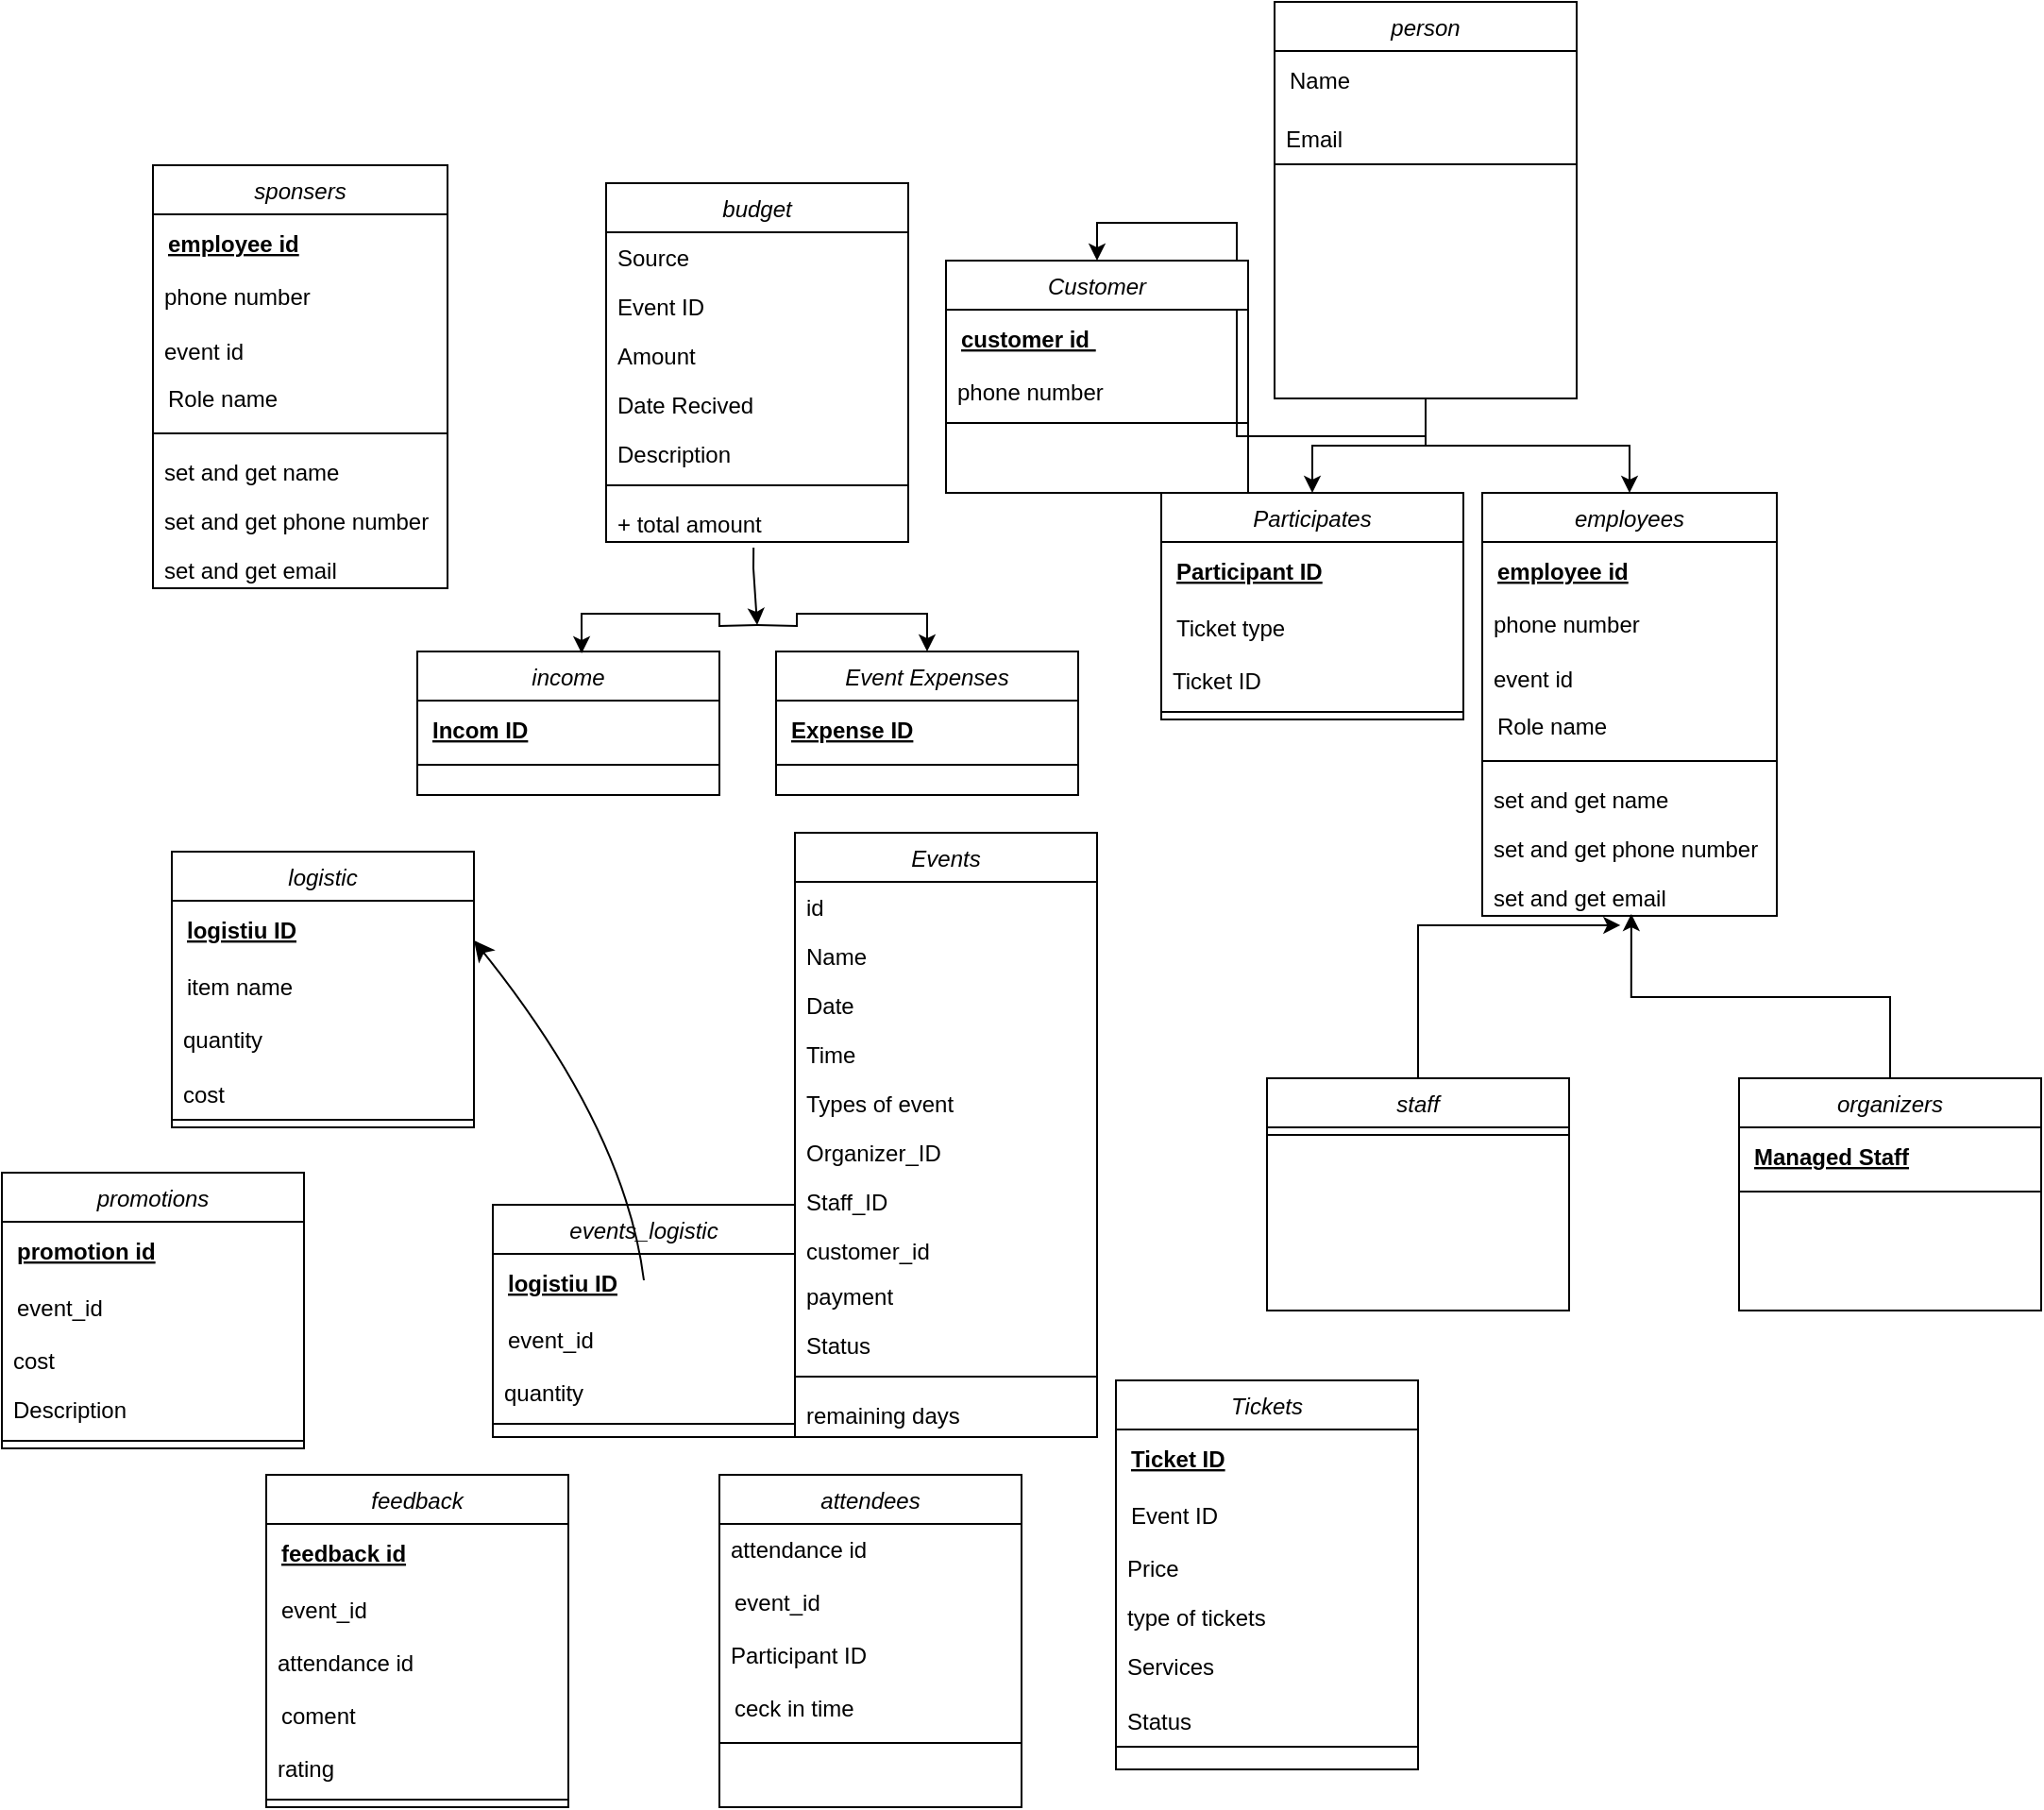 <mxfile version="26.0.1">
  <diagram id="C5RBs43oDa-KdzZeNtuy" name="Page-1">
    <mxGraphModel dx="1862" dy="1724" grid="1" gridSize="10" guides="1" tooltips="1" connect="1" arrows="1" fold="1" page="1" pageScale="1" pageWidth="827" pageHeight="1169" math="0" shadow="0">
      <root>
        <mxCell id="WIyWlLk6GJQsqaUBKTNV-0" />
        <mxCell id="WIyWlLk6GJQsqaUBKTNV-1" parent="WIyWlLk6GJQsqaUBKTNV-0" />
        <mxCell id="zkfFHV4jXpPFQw0GAbJ--0" value="Events" style="swimlane;fontStyle=2;align=center;verticalAlign=top;childLayout=stackLayout;horizontal=1;startSize=26;horizontalStack=0;resizeParent=1;resizeLast=0;collapsible=1;marginBottom=0;rounded=0;shadow=0;strokeWidth=1;" parent="WIyWlLk6GJQsqaUBKTNV-1" vertex="1">
          <mxGeometry x="-100" y="420" width="160" height="320" as="geometry">
            <mxRectangle x="230" y="140" width="160" height="26" as="alternateBounds" />
          </mxGeometry>
        </mxCell>
        <mxCell id="x3Soobc8oX7qt1gC8QUW-3" value="id" style="text;align=left;verticalAlign=top;spacingLeft=4;spacingRight=4;overflow=hidden;rotatable=0;points=[[0,0.5],[1,0.5]];portConstraint=eastwest;rounded=0;shadow=0;html=0;" parent="zkfFHV4jXpPFQw0GAbJ--0" vertex="1">
          <mxGeometry y="26" width="160" height="26" as="geometry" />
        </mxCell>
        <mxCell id="zkfFHV4jXpPFQw0GAbJ--1" value="Name" style="text;align=left;verticalAlign=top;spacingLeft=4;spacingRight=4;overflow=hidden;rotatable=0;points=[[0,0.5],[1,0.5]];portConstraint=eastwest;" parent="zkfFHV4jXpPFQw0GAbJ--0" vertex="1">
          <mxGeometry y="52" width="160" height="26" as="geometry" />
        </mxCell>
        <mxCell id="zkfFHV4jXpPFQw0GAbJ--2" value="Date" style="text;align=left;verticalAlign=top;spacingLeft=4;spacingRight=4;overflow=hidden;rotatable=0;points=[[0,0.5],[1,0.5]];portConstraint=eastwest;rounded=0;shadow=0;html=0;" parent="zkfFHV4jXpPFQw0GAbJ--0" vertex="1">
          <mxGeometry y="78" width="160" height="26" as="geometry" />
        </mxCell>
        <mxCell id="hDVob8fFYRxC757Q14Iw-35" value="Time" style="text;align=left;verticalAlign=top;spacingLeft=4;spacingRight=4;overflow=hidden;rotatable=0;points=[[0,0.5],[1,0.5]];portConstraint=eastwest;rounded=0;shadow=0;html=0;" parent="zkfFHV4jXpPFQw0GAbJ--0" vertex="1">
          <mxGeometry y="104" width="160" height="26" as="geometry" />
        </mxCell>
        <mxCell id="zkfFHV4jXpPFQw0GAbJ--3" value="Types of event" style="text;align=left;verticalAlign=top;spacingLeft=4;spacingRight=4;overflow=hidden;rotatable=0;points=[[0,0.5],[1,0.5]];portConstraint=eastwest;rounded=0;shadow=0;html=0;" parent="zkfFHV4jXpPFQw0GAbJ--0" vertex="1">
          <mxGeometry y="130" width="160" height="26" as="geometry" />
        </mxCell>
        <mxCell id="hDVob8fFYRxC757Q14Iw-36" value="Organizer_ID" style="text;align=left;verticalAlign=top;spacingLeft=4;spacingRight=4;overflow=hidden;rotatable=0;points=[[0,0.5],[1,0.5]];portConstraint=eastwest;rounded=0;shadow=0;html=0;" parent="zkfFHV4jXpPFQw0GAbJ--0" vertex="1">
          <mxGeometry y="156" width="160" height="26" as="geometry" />
        </mxCell>
        <mxCell id="hDVob8fFYRxC757Q14Iw-55" value="Staff_ID" style="text;align=left;verticalAlign=top;spacingLeft=4;spacingRight=4;overflow=hidden;rotatable=0;points=[[0,0.5],[1,0.5]];portConstraint=eastwest;rounded=0;shadow=0;html=0;" parent="zkfFHV4jXpPFQw0GAbJ--0" vertex="1">
          <mxGeometry y="182" width="160" height="26" as="geometry" />
        </mxCell>
        <mxCell id="hDVob8fFYRxC757Q14Iw-37" value="customer_id" style="text;align=left;verticalAlign=top;spacingLeft=4;spacingRight=4;overflow=hidden;rotatable=0;points=[[0,0.5],[1,0.5]];portConstraint=eastwest;rounded=0;shadow=0;html=0;" parent="zkfFHV4jXpPFQw0GAbJ--0" vertex="1">
          <mxGeometry y="208" width="160" height="24" as="geometry" />
        </mxCell>
        <mxCell id="hDVob8fFYRxC757Q14Iw-56" value="payment" style="text;align=left;verticalAlign=top;spacingLeft=4;spacingRight=4;overflow=hidden;rotatable=0;points=[[0,0.5],[1,0.5]];portConstraint=eastwest;rounded=0;shadow=0;html=0;" parent="zkfFHV4jXpPFQw0GAbJ--0" vertex="1">
          <mxGeometry y="232" width="160" height="26" as="geometry" />
        </mxCell>
        <mxCell id="beit_LZ9Ns44dE2M3zkz-5" value="Status" style="text;align=left;verticalAlign=top;spacingLeft=4;spacingRight=4;overflow=hidden;rotatable=0;points=[[0,0.5],[1,0.5]];portConstraint=eastwest;rounded=0;shadow=0;html=0;" parent="zkfFHV4jXpPFQw0GAbJ--0" vertex="1">
          <mxGeometry y="258" width="160" height="26" as="geometry" />
        </mxCell>
        <mxCell id="zkfFHV4jXpPFQw0GAbJ--4" value="" style="line;html=1;strokeWidth=1;align=left;verticalAlign=middle;spacingTop=-1;spacingLeft=3;spacingRight=3;rotatable=0;labelPosition=right;points=[];portConstraint=eastwest;" parent="zkfFHV4jXpPFQw0GAbJ--0" vertex="1">
          <mxGeometry y="284" width="160" height="8" as="geometry" />
        </mxCell>
        <mxCell id="x3Soobc8oX7qt1gC8QUW-2" value="remaining days" style="text;align=left;verticalAlign=bottom;spacingLeft=4;spacingRight=4;overflow=hidden;rotatable=0;points=[[0,0.5],[1,0.5]];portConstraint=eastwest;rounded=0;shadow=0;html=0;" parent="zkfFHV4jXpPFQw0GAbJ--0" vertex="1">
          <mxGeometry y="292" width="160" height="26" as="geometry" />
        </mxCell>
        <mxCell id="6VKCFGAEVEMCjAt9gnul-1" value="Participates" style="swimlane;fontStyle=2;align=center;verticalAlign=top;childLayout=stackLayout;horizontal=1;startSize=26;horizontalStack=0;resizeParent=1;resizeLast=0;collapsible=1;marginBottom=0;rounded=0;shadow=0;strokeWidth=1;" parent="WIyWlLk6GJQsqaUBKTNV-1" vertex="1">
          <mxGeometry x="94" y="240" width="160" height="120" as="geometry">
            <mxRectangle x="230" y="140" width="160" height="26" as="alternateBounds" />
          </mxGeometry>
        </mxCell>
        <mxCell id="6VKCFGAEVEMCjAt9gnul-10" value="Participant ID" style="shape=partialRectangle;overflow=hidden;connectable=0;fillColor=none;top=0;left=0;bottom=0;right=0;align=left;spacingLeft=6;fontStyle=5;" parent="6VKCFGAEVEMCjAt9gnul-1" vertex="1">
          <mxGeometry y="26" width="160" height="30" as="geometry">
            <mxRectangle width="220" height="30" as="alternateBounds" />
          </mxGeometry>
        </mxCell>
        <mxCell id="2l_lZdW9TKuJJ-IaHqk3-21" value="Ticket type" style="shape=partialRectangle;overflow=hidden;connectable=0;fillColor=none;top=0;left=0;bottom=0;right=0;align=left;spacingLeft=6;" vertex="1" parent="6VKCFGAEVEMCjAt9gnul-1">
          <mxGeometry y="56" width="160" height="30" as="geometry">
            <mxRectangle width="220" height="30" as="alternateBounds" />
          </mxGeometry>
        </mxCell>
        <mxCell id="6VKCFGAEVEMCjAt9gnul-4" value="Ticket ID" style="text;align=left;verticalAlign=top;spacingLeft=4;spacingRight=4;overflow=hidden;rotatable=0;points=[[0,0.5],[1,0.5]];portConstraint=eastwest;rounded=0;shadow=0;html=0;" parent="6VKCFGAEVEMCjAt9gnul-1" vertex="1">
          <mxGeometry y="86" width="160" height="26" as="geometry" />
        </mxCell>
        <mxCell id="6VKCFGAEVEMCjAt9gnul-8" value="" style="line;html=1;strokeWidth=1;align=left;verticalAlign=middle;spacingTop=-1;spacingLeft=3;spacingRight=3;rotatable=0;labelPosition=right;points=[];portConstraint=eastwest;" parent="6VKCFGAEVEMCjAt9gnul-1" vertex="1">
          <mxGeometry y="112" width="160" height="8" as="geometry" />
        </mxCell>
        <mxCell id="6VKCFGAEVEMCjAt9gnul-12" value="employees" style="swimlane;fontStyle=2;align=center;verticalAlign=top;childLayout=stackLayout;horizontal=1;startSize=26;horizontalStack=0;resizeParent=1;resizeLast=0;collapsible=1;marginBottom=0;rounded=0;shadow=0;strokeWidth=1;" parent="WIyWlLk6GJQsqaUBKTNV-1" vertex="1">
          <mxGeometry x="264" y="240" width="156" height="224" as="geometry">
            <mxRectangle x="230" y="140" width="160" height="26" as="alternateBounds" />
          </mxGeometry>
        </mxCell>
        <mxCell id="6VKCFGAEVEMCjAt9gnul-13" value="employee id" style="shape=partialRectangle;overflow=hidden;connectable=0;fillColor=none;top=0;left=0;bottom=0;right=0;align=left;spacingLeft=6;fontStyle=5;" parent="6VKCFGAEVEMCjAt9gnul-12" vertex="1">
          <mxGeometry y="26" width="156" height="30" as="geometry">
            <mxRectangle width="220" height="30" as="alternateBounds" />
          </mxGeometry>
        </mxCell>
        <mxCell id="6VKCFGAEVEMCjAt9gnul-15" value="phone number" style="text;align=left;verticalAlign=top;spacingLeft=4;spacingRight=4;overflow=hidden;rotatable=0;points=[[0,0.5],[1,0.5]];portConstraint=eastwest;rounded=0;shadow=0;html=0;" parent="6VKCFGAEVEMCjAt9gnul-12" vertex="1">
          <mxGeometry y="56" width="156" height="26" as="geometry" />
        </mxCell>
        <mxCell id="beit_LZ9Ns44dE2M3zkz-0" value="event id" style="text;align=left;verticalAlign=bottom;spacingLeft=4;spacingRight=4;overflow=hidden;rotatable=0;points=[[0,0.5],[1,0.5]];portConstraint=eastwest;rounded=0;shadow=0;html=0;" parent="6VKCFGAEVEMCjAt9gnul-12" vertex="1">
          <mxGeometry y="82" width="156" height="26" as="geometry" />
        </mxCell>
        <mxCell id="2l_lZdW9TKuJJ-IaHqk3-42" value="Role name" style="shape=partialRectangle;overflow=hidden;connectable=0;fillColor=none;top=0;left=0;bottom=0;right=0;align=left;spacingLeft=6;" vertex="1" parent="6VKCFGAEVEMCjAt9gnul-12">
          <mxGeometry y="108" width="156" height="30" as="geometry">
            <mxRectangle width="220" height="30" as="alternateBounds" />
          </mxGeometry>
        </mxCell>
        <mxCell id="6VKCFGAEVEMCjAt9gnul-17" value="" style="line;html=1;strokeWidth=1;align=left;verticalAlign=middle;spacingTop=-1;spacingLeft=3;spacingRight=3;rotatable=0;labelPosition=right;points=[];portConstraint=eastwest;" parent="6VKCFGAEVEMCjAt9gnul-12" vertex="1">
          <mxGeometry y="138" width="156" height="8" as="geometry" />
        </mxCell>
        <mxCell id="6VKCFGAEVEMCjAt9gnul-19" value="set and get name" style="text;align=left;verticalAlign=bottom;spacingLeft=4;spacingRight=4;overflow=hidden;rotatable=0;points=[[0,0.5],[1,0.5]];portConstraint=eastwest;rounded=0;shadow=0;html=0;" parent="6VKCFGAEVEMCjAt9gnul-12" vertex="1">
          <mxGeometry y="146" width="156" height="26" as="geometry" />
        </mxCell>
        <mxCell id="6VKCFGAEVEMCjAt9gnul-20" value="set and get phone number" style="text;align=left;verticalAlign=bottom;spacingLeft=4;spacingRight=4;overflow=hidden;rotatable=0;points=[[0,0.5],[1,0.5]];portConstraint=eastwest;rounded=0;shadow=0;html=0;" parent="6VKCFGAEVEMCjAt9gnul-12" vertex="1">
          <mxGeometry y="172" width="156" height="26" as="geometry" />
        </mxCell>
        <mxCell id="6VKCFGAEVEMCjAt9gnul-21" value="set and get email" style="text;align=left;verticalAlign=bottom;spacingLeft=4;spacingRight=4;overflow=hidden;rotatable=0;points=[[0,0.5],[1,0.5]];portConstraint=eastwest;rounded=0;shadow=0;html=0;" parent="6VKCFGAEVEMCjAt9gnul-12" vertex="1">
          <mxGeometry y="198" width="156" height="26" as="geometry" />
        </mxCell>
        <mxCell id="6VKCFGAEVEMCjAt9gnul-47" value="Tickets" style="swimlane;fontStyle=2;align=center;verticalAlign=top;childLayout=stackLayout;horizontal=1;startSize=26;horizontalStack=0;resizeParent=1;resizeLast=0;collapsible=1;marginBottom=0;rounded=0;shadow=0;strokeWidth=1;" parent="WIyWlLk6GJQsqaUBKTNV-1" vertex="1">
          <mxGeometry x="70" y="710" width="160" height="206" as="geometry">
            <mxRectangle x="230" y="140" width="160" height="26" as="alternateBounds" />
          </mxGeometry>
        </mxCell>
        <mxCell id="6VKCFGAEVEMCjAt9gnul-48" value="Ticket ID" style="shape=partialRectangle;overflow=hidden;connectable=0;fillColor=none;top=0;left=0;bottom=0;right=0;align=left;spacingLeft=6;fontStyle=5;" parent="6VKCFGAEVEMCjAt9gnul-47" vertex="1">
          <mxGeometry y="26" width="160" height="30" as="geometry">
            <mxRectangle width="220" height="30" as="alternateBounds" />
          </mxGeometry>
        </mxCell>
        <mxCell id="6VKCFGAEVEMCjAt9gnul-49" value="Event ID" style="shape=partialRectangle;overflow=hidden;connectable=0;fillColor=none;top=0;left=0;bottom=0;right=0;align=left;spacingLeft=6;" parent="6VKCFGAEVEMCjAt9gnul-47" vertex="1">
          <mxGeometry y="56" width="160" height="30" as="geometry">
            <mxRectangle width="220" height="30" as="alternateBounds" />
          </mxGeometry>
        </mxCell>
        <mxCell id="6VKCFGAEVEMCjAt9gnul-63" value="Price" style="text;align=left;verticalAlign=top;spacingLeft=4;spacingRight=4;overflow=hidden;rotatable=0;points=[[0,0.5],[1,0.5]];portConstraint=eastwest;rounded=0;shadow=0;html=0;" parent="6VKCFGAEVEMCjAt9gnul-47" vertex="1">
          <mxGeometry y="86" width="160" height="26" as="geometry" />
        </mxCell>
        <mxCell id="beit_LZ9Ns44dE2M3zkz-4" value="type of tickets" style="text;align=left;verticalAlign=top;spacingLeft=4;spacingRight=4;overflow=hidden;rotatable=0;points=[[0,0.5],[1,0.5]];portConstraint=eastwest;rounded=0;shadow=0;html=0;" parent="6VKCFGAEVEMCjAt9gnul-47" vertex="1">
          <mxGeometry y="112" width="160" height="26" as="geometry" />
        </mxCell>
        <mxCell id="beit_LZ9Ns44dE2M3zkz-3" value="Services" style="text;align=left;verticalAlign=top;spacingLeft=4;spacingRight=4;overflow=hidden;rotatable=0;points=[[0,0.5],[1,0.5]];portConstraint=eastwest;rounded=0;shadow=0;html=0;" parent="6VKCFGAEVEMCjAt9gnul-47" vertex="1">
          <mxGeometry y="138" width="160" height="26" as="geometry" />
        </mxCell>
        <mxCell id="6VKCFGAEVEMCjAt9gnul-51" value="Status " style="text;align=left;verticalAlign=bottom;spacingLeft=4;spacingRight=4;overflow=hidden;rotatable=0;points=[[0,0.5],[1,0.5]];portConstraint=eastwest;rounded=0;shadow=0;html=0;" parent="6VKCFGAEVEMCjAt9gnul-47" vertex="1">
          <mxGeometry y="164" width="160" height="26" as="geometry" />
        </mxCell>
        <mxCell id="6VKCFGAEVEMCjAt9gnul-52" value="" style="line;html=1;strokeWidth=1;align=left;verticalAlign=middle;spacingTop=-1;spacingLeft=3;spacingRight=3;rotatable=0;labelPosition=right;points=[];portConstraint=eastwest;" parent="6VKCFGAEVEMCjAt9gnul-47" vertex="1">
          <mxGeometry y="190" width="160" height="8" as="geometry" />
        </mxCell>
        <mxCell id="6VKCFGAEVEMCjAt9gnul-110" value="income" style="swimlane;fontStyle=2;align=center;verticalAlign=top;childLayout=stackLayout;horizontal=1;startSize=26;horizontalStack=0;resizeParent=1;resizeLast=0;collapsible=1;marginBottom=0;rounded=0;shadow=0;strokeWidth=1;" parent="WIyWlLk6GJQsqaUBKTNV-1" vertex="1">
          <mxGeometry x="-300" y="324" width="160" height="76" as="geometry">
            <mxRectangle x="230" y="140" width="160" height="26" as="alternateBounds" />
          </mxGeometry>
        </mxCell>
        <mxCell id="6VKCFGAEVEMCjAt9gnul-111" value="Incom ID" style="shape=partialRectangle;overflow=hidden;connectable=0;fillColor=none;top=0;left=0;bottom=0;right=0;align=left;spacingLeft=6;fontStyle=5;" parent="6VKCFGAEVEMCjAt9gnul-110" vertex="1">
          <mxGeometry y="26" width="160" height="30" as="geometry">
            <mxRectangle width="220" height="30" as="alternateBounds" />
          </mxGeometry>
        </mxCell>
        <mxCell id="6VKCFGAEVEMCjAt9gnul-116" value="" style="line;html=1;strokeWidth=1;align=left;verticalAlign=middle;spacingTop=-1;spacingLeft=3;spacingRight=3;rotatable=0;labelPosition=right;points=[];portConstraint=eastwest;" parent="6VKCFGAEVEMCjAt9gnul-110" vertex="1">
          <mxGeometry y="56" width="160" height="8" as="geometry" />
        </mxCell>
        <mxCell id="6VKCFGAEVEMCjAt9gnul-118" value="Event Expenses" style="swimlane;fontStyle=2;align=center;verticalAlign=top;childLayout=stackLayout;horizontal=1;startSize=26;horizontalStack=0;resizeParent=1;resizeLast=0;collapsible=1;marginBottom=0;rounded=0;shadow=0;strokeWidth=1;" parent="WIyWlLk6GJQsqaUBKTNV-1" vertex="1">
          <mxGeometry x="-110" y="324" width="160" height="76" as="geometry">
            <mxRectangle x="230" y="140" width="160" height="26" as="alternateBounds" />
          </mxGeometry>
        </mxCell>
        <mxCell id="6VKCFGAEVEMCjAt9gnul-119" value="Expense ID" style="shape=partialRectangle;overflow=hidden;connectable=0;fillColor=none;top=0;left=0;bottom=0;right=0;align=left;spacingLeft=6;fontStyle=5;" parent="6VKCFGAEVEMCjAt9gnul-118" vertex="1">
          <mxGeometry y="26" width="160" height="30" as="geometry">
            <mxRectangle width="220" height="30" as="alternateBounds" />
          </mxGeometry>
        </mxCell>
        <mxCell id="6VKCFGAEVEMCjAt9gnul-125" value="" style="line;html=1;strokeWidth=1;align=left;verticalAlign=middle;spacingTop=-1;spacingLeft=3;spacingRight=3;rotatable=0;labelPosition=right;points=[];portConstraint=eastwest;" parent="6VKCFGAEVEMCjAt9gnul-118" vertex="1">
          <mxGeometry y="56" width="160" height="8" as="geometry" />
        </mxCell>
        <mxCell id="hDVob8fFYRxC757Q14Iw-1" value="logistic" style="swimlane;fontStyle=2;align=center;verticalAlign=top;childLayout=stackLayout;horizontal=1;startSize=26;horizontalStack=0;resizeParent=1;resizeLast=0;collapsible=1;marginBottom=0;rounded=0;shadow=0;strokeWidth=1;" parent="WIyWlLk6GJQsqaUBKTNV-1" vertex="1">
          <mxGeometry x="-430" y="430" width="160" height="146" as="geometry">
            <mxRectangle x="230" y="140" width="160" height="26" as="alternateBounds" />
          </mxGeometry>
        </mxCell>
        <mxCell id="hDVob8fFYRxC757Q14Iw-2" value="logistiu ID" style="shape=partialRectangle;overflow=hidden;connectable=0;fillColor=none;top=0;left=0;bottom=0;right=0;align=left;spacingLeft=6;fontStyle=5;" parent="hDVob8fFYRxC757Q14Iw-1" vertex="1">
          <mxGeometry y="26" width="160" height="30" as="geometry">
            <mxRectangle width="220" height="30" as="alternateBounds" />
          </mxGeometry>
        </mxCell>
        <mxCell id="hDVob8fFYRxC757Q14Iw-3" value="item name" style="shape=partialRectangle;overflow=hidden;connectable=0;fillColor=none;top=0;left=0;bottom=0;right=0;align=left;spacingLeft=6;" parent="hDVob8fFYRxC757Q14Iw-1" vertex="1">
          <mxGeometry y="56" width="160" height="30" as="geometry">
            <mxRectangle width="220" height="30" as="alternateBounds" />
          </mxGeometry>
        </mxCell>
        <mxCell id="hDVob8fFYRxC757Q14Iw-4" value="quantity" style="text;align=left;verticalAlign=top;spacingLeft=4;spacingRight=4;overflow=hidden;rotatable=0;points=[[0,0.5],[1,0.5]];portConstraint=eastwest;rounded=0;shadow=0;html=0;" parent="hDVob8fFYRxC757Q14Iw-1" vertex="1">
          <mxGeometry y="86" width="160" height="26" as="geometry" />
        </mxCell>
        <mxCell id="hDVob8fFYRxC757Q14Iw-5" value="cost" style="text;align=left;verticalAlign=bottom;spacingLeft=4;spacingRight=4;overflow=hidden;rotatable=0;points=[[0,0.5],[1,0.5]];portConstraint=eastwest;rounded=0;shadow=0;html=0;" parent="hDVob8fFYRxC757Q14Iw-1" vertex="1">
          <mxGeometry y="112" width="160" height="26" as="geometry" />
        </mxCell>
        <mxCell id="hDVob8fFYRxC757Q14Iw-8" value="" style="line;html=1;strokeWidth=1;align=left;verticalAlign=middle;spacingTop=-1;spacingLeft=3;spacingRight=3;rotatable=0;labelPosition=right;points=[];portConstraint=eastwest;" parent="hDVob8fFYRxC757Q14Iw-1" vertex="1">
          <mxGeometry y="138" width="160" height="8" as="geometry" />
        </mxCell>
        <mxCell id="hDVob8fFYRxC757Q14Iw-11" style="edgeStyle=none;curved=1;rounded=0;orthogonalLoop=1;jettySize=auto;html=1;entryX=0.5;entryY=1;entryDx=0;entryDy=0;fontSize=12;startSize=8;endSize=8;" parent="WIyWlLk6GJQsqaUBKTNV-1" edge="1">
          <mxGeometry relative="1" as="geometry">
            <mxPoint x="-270" y="583" as="sourcePoint" />
            <mxPoint x="-270" y="583" as="targetPoint" />
          </mxGeometry>
        </mxCell>
        <mxCell id="hDVob8fFYRxC757Q14Iw-24" value="events_logistic" style="swimlane;fontStyle=2;align=center;verticalAlign=top;childLayout=stackLayout;horizontal=1;startSize=26;horizontalStack=0;resizeParent=1;resizeLast=0;collapsible=1;marginBottom=0;rounded=0;shadow=0;strokeWidth=1;" parent="WIyWlLk6GJQsqaUBKTNV-1" vertex="1">
          <mxGeometry x="-260" y="617" width="160" height="123" as="geometry">
            <mxRectangle x="230" y="140" width="160" height="26" as="alternateBounds" />
          </mxGeometry>
        </mxCell>
        <mxCell id="hDVob8fFYRxC757Q14Iw-25" value="logistiu ID" style="shape=partialRectangle;overflow=hidden;connectable=0;fillColor=none;top=0;left=0;bottom=0;right=0;align=left;spacingLeft=6;fontStyle=5;" parent="hDVob8fFYRxC757Q14Iw-24" vertex="1">
          <mxGeometry y="26" width="160" height="30" as="geometry">
            <mxRectangle width="220" height="30" as="alternateBounds" />
          </mxGeometry>
        </mxCell>
        <mxCell id="hDVob8fFYRxC757Q14Iw-26" value="event_id" style="shape=partialRectangle;overflow=hidden;connectable=0;fillColor=none;top=0;left=0;bottom=0;right=0;align=left;spacingLeft=6;" parent="hDVob8fFYRxC757Q14Iw-24" vertex="1">
          <mxGeometry y="56" width="160" height="30" as="geometry">
            <mxRectangle width="220" height="30" as="alternateBounds" />
          </mxGeometry>
        </mxCell>
        <mxCell id="hDVob8fFYRxC757Q14Iw-27" value="quantity" style="text;align=left;verticalAlign=top;spacingLeft=4;spacingRight=4;overflow=hidden;rotatable=0;points=[[0,0.5],[1,0.5]];portConstraint=eastwest;rounded=0;shadow=0;html=0;" parent="hDVob8fFYRxC757Q14Iw-24" vertex="1">
          <mxGeometry y="86" width="160" height="26" as="geometry" />
        </mxCell>
        <mxCell id="hDVob8fFYRxC757Q14Iw-29" value="" style="line;html=1;strokeWidth=1;align=left;verticalAlign=middle;spacingTop=-1;spacingLeft=3;spacingRight=3;rotatable=0;labelPosition=right;points=[];portConstraint=eastwest;" parent="hDVob8fFYRxC757Q14Iw-24" vertex="1">
          <mxGeometry y="112" width="160" height="8" as="geometry" />
        </mxCell>
        <mxCell id="hDVob8fFYRxC757Q14Iw-31" value="" style="endArrow=classic;html=1;rounded=0;fontSize=12;startSize=8;endSize=8;curved=1;" parent="WIyWlLk6GJQsqaUBKTNV-1" edge="1">
          <mxGeometry width="50" height="50" relative="1" as="geometry">
            <mxPoint x="-180" y="657" as="sourcePoint" />
            <mxPoint x="-270" y="477" as="targetPoint" />
            <Array as="points">
              <mxPoint x="-190" y="577" />
            </Array>
          </mxGeometry>
        </mxCell>
        <mxCell id="hDVob8fFYRxC757Q14Iw-40" style="edgeStyle=none;curved=1;rounded=0;orthogonalLoop=1;jettySize=auto;html=1;entryX=0.5;entryY=1;entryDx=0;entryDy=0;fontSize=12;startSize=8;endSize=8;" parent="WIyWlLk6GJQsqaUBKTNV-1" edge="1">
          <mxGeometry relative="1" as="geometry">
            <mxPoint x="-130" y="798" as="sourcePoint" />
            <mxPoint x="-130" y="798" as="targetPoint" />
          </mxGeometry>
        </mxCell>
        <mxCell id="hDVob8fFYRxC757Q14Iw-41" value="feedback" style="swimlane;fontStyle=2;align=center;verticalAlign=top;childLayout=stackLayout;horizontal=1;startSize=26;horizontalStack=0;resizeParent=1;resizeLast=0;collapsible=1;marginBottom=0;rounded=0;shadow=0;strokeWidth=1;" parent="WIyWlLk6GJQsqaUBKTNV-1" vertex="1">
          <mxGeometry x="-380" y="760" width="160" height="176" as="geometry">
            <mxRectangle x="230" y="140" width="160" height="26" as="alternateBounds" />
          </mxGeometry>
        </mxCell>
        <mxCell id="hDVob8fFYRxC757Q14Iw-42" value="feedback id" style="shape=partialRectangle;overflow=hidden;connectable=0;fillColor=none;top=0;left=0;bottom=0;right=0;align=left;spacingLeft=6;fontStyle=5;" parent="hDVob8fFYRxC757Q14Iw-41" vertex="1">
          <mxGeometry y="26" width="160" height="30" as="geometry">
            <mxRectangle width="220" height="30" as="alternateBounds" />
          </mxGeometry>
        </mxCell>
        <mxCell id="hDVob8fFYRxC757Q14Iw-43" value="event_id" style="shape=partialRectangle;overflow=hidden;connectable=0;fillColor=none;top=0;left=0;bottom=0;right=0;align=left;spacingLeft=6;" parent="hDVob8fFYRxC757Q14Iw-41" vertex="1">
          <mxGeometry y="56" width="160" height="30" as="geometry">
            <mxRectangle width="220" height="30" as="alternateBounds" />
          </mxGeometry>
        </mxCell>
        <mxCell id="hDVob8fFYRxC757Q14Iw-44" value="attendance id " style="text;align=left;verticalAlign=top;spacingLeft=4;spacingRight=4;overflow=hidden;rotatable=0;points=[[0,0.5],[1,0.5]];portConstraint=eastwest;rounded=0;shadow=0;html=0;" parent="hDVob8fFYRxC757Q14Iw-41" vertex="1">
          <mxGeometry y="86" width="160" height="26" as="geometry" />
        </mxCell>
        <mxCell id="hDVob8fFYRxC757Q14Iw-46" value="coment" style="shape=partialRectangle;overflow=hidden;connectable=0;fillColor=none;top=0;left=0;bottom=0;right=0;align=left;spacingLeft=6;" parent="hDVob8fFYRxC757Q14Iw-41" vertex="1">
          <mxGeometry y="112" width="160" height="30" as="geometry">
            <mxRectangle width="220" height="30" as="alternateBounds" />
          </mxGeometry>
        </mxCell>
        <mxCell id="hDVob8fFYRxC757Q14Iw-47" value="rating" style="text;align=left;verticalAlign=top;spacingLeft=4;spacingRight=4;overflow=hidden;rotatable=0;points=[[0,0.5],[1,0.5]];portConstraint=eastwest;rounded=0;shadow=0;html=0;" parent="hDVob8fFYRxC757Q14Iw-41" vertex="1">
          <mxGeometry y="142" width="160" height="26" as="geometry" />
        </mxCell>
        <mxCell id="hDVob8fFYRxC757Q14Iw-45" value="" style="line;html=1;strokeWidth=1;align=left;verticalAlign=middle;spacingTop=-1;spacingLeft=3;spacingRight=3;rotatable=0;labelPosition=right;points=[];portConstraint=eastwest;" parent="hDVob8fFYRxC757Q14Iw-41" vertex="1">
          <mxGeometry y="168" width="160" height="8" as="geometry" />
        </mxCell>
        <mxCell id="hDVob8fFYRxC757Q14Iw-48" value="promotions" style="swimlane;fontStyle=2;align=center;verticalAlign=top;childLayout=stackLayout;horizontal=1;startSize=26;horizontalStack=0;resizeParent=1;resizeLast=0;collapsible=1;marginBottom=0;rounded=0;shadow=0;strokeWidth=1;" parent="WIyWlLk6GJQsqaUBKTNV-1" vertex="1">
          <mxGeometry x="-520" y="600" width="160" height="146" as="geometry">
            <mxRectangle x="230" y="140" width="160" height="26" as="alternateBounds" />
          </mxGeometry>
        </mxCell>
        <mxCell id="hDVob8fFYRxC757Q14Iw-49" value="promotion id" style="shape=partialRectangle;overflow=hidden;connectable=0;fillColor=none;top=0;left=0;bottom=0;right=0;align=left;spacingLeft=6;fontStyle=5;" parent="hDVob8fFYRxC757Q14Iw-48" vertex="1">
          <mxGeometry y="26" width="160" height="30" as="geometry">
            <mxRectangle width="220" height="30" as="alternateBounds" />
          </mxGeometry>
        </mxCell>
        <mxCell id="hDVob8fFYRxC757Q14Iw-50" value="event_id" style="shape=partialRectangle;overflow=hidden;connectable=0;fillColor=none;top=0;left=0;bottom=0;right=0;align=left;spacingLeft=6;" parent="hDVob8fFYRxC757Q14Iw-48" vertex="1">
          <mxGeometry y="56" width="160" height="30" as="geometry">
            <mxRectangle width="220" height="30" as="alternateBounds" />
          </mxGeometry>
        </mxCell>
        <mxCell id="hDVob8fFYRxC757Q14Iw-51" value="cost" style="text;align=left;verticalAlign=top;spacingLeft=4;spacingRight=4;overflow=hidden;rotatable=0;points=[[0,0.5],[1,0.5]];portConstraint=eastwest;rounded=0;shadow=0;html=0;" parent="hDVob8fFYRxC757Q14Iw-48" vertex="1">
          <mxGeometry y="86" width="160" height="26" as="geometry" />
        </mxCell>
        <mxCell id="beit_LZ9Ns44dE2M3zkz-1" value="Description " style="text;align=left;verticalAlign=top;spacingLeft=4;spacingRight=4;overflow=hidden;rotatable=0;points=[[0,0.5],[1,0.5]];portConstraint=eastwest;rounded=0;shadow=0;html=0;" parent="hDVob8fFYRxC757Q14Iw-48" vertex="1">
          <mxGeometry y="112" width="160" height="26" as="geometry" />
        </mxCell>
        <mxCell id="hDVob8fFYRxC757Q14Iw-54" value="" style="line;html=1;strokeWidth=1;align=left;verticalAlign=middle;spacingTop=-1;spacingLeft=3;spacingRight=3;rotatable=0;labelPosition=right;points=[];portConstraint=eastwest;" parent="hDVob8fFYRxC757Q14Iw-48" vertex="1">
          <mxGeometry y="138" width="160" height="8" as="geometry" />
        </mxCell>
        <mxCell id="hDVob8fFYRxC757Q14Iw-57" value="attendees" style="swimlane;fontStyle=2;align=center;verticalAlign=top;childLayout=stackLayout;horizontal=1;startSize=26;horizontalStack=0;resizeParent=1;resizeLast=0;collapsible=1;marginBottom=0;rounded=0;shadow=0;strokeWidth=1;" parent="WIyWlLk6GJQsqaUBKTNV-1" vertex="1">
          <mxGeometry x="-140" y="760" width="160" height="176" as="geometry">
            <mxRectangle x="230" y="140" width="160" height="26" as="alternateBounds" />
          </mxGeometry>
        </mxCell>
        <mxCell id="beit_LZ9Ns44dE2M3zkz-2" value="attendance id " style="text;align=left;verticalAlign=top;spacingLeft=4;spacingRight=4;overflow=hidden;rotatable=0;points=[[0,0.5],[1,0.5]];portConstraint=eastwest;rounded=0;shadow=0;html=0;" parent="hDVob8fFYRxC757Q14Iw-57" vertex="1">
          <mxGeometry y="26" width="160" height="26" as="geometry" />
        </mxCell>
        <mxCell id="hDVob8fFYRxC757Q14Iw-59" value="event_id" style="shape=partialRectangle;overflow=hidden;connectable=0;fillColor=none;top=0;left=0;bottom=0;right=0;align=left;spacingLeft=6;" parent="hDVob8fFYRxC757Q14Iw-57" vertex="1">
          <mxGeometry y="52" width="160" height="30" as="geometry">
            <mxRectangle width="220" height="30" as="alternateBounds" />
          </mxGeometry>
        </mxCell>
        <mxCell id="hDVob8fFYRxC757Q14Iw-60" value="Participant ID" style="text;align=left;verticalAlign=top;spacingLeft=4;spacingRight=4;overflow=hidden;rotatable=0;points=[[0,0.5],[1,0.5]];portConstraint=eastwest;rounded=0;shadow=0;html=0;" parent="hDVob8fFYRxC757Q14Iw-57" vertex="1">
          <mxGeometry y="82" width="160" height="26" as="geometry" />
        </mxCell>
        <mxCell id="hDVob8fFYRxC757Q14Iw-61" value="ceck in time" style="shape=partialRectangle;overflow=hidden;connectable=0;fillColor=none;top=0;left=0;bottom=0;right=0;align=left;spacingLeft=6;" parent="hDVob8fFYRxC757Q14Iw-57" vertex="1">
          <mxGeometry y="108" width="160" height="30" as="geometry">
            <mxRectangle width="220" height="30" as="alternateBounds" />
          </mxGeometry>
        </mxCell>
        <mxCell id="hDVob8fFYRxC757Q14Iw-63" value="" style="line;html=1;strokeWidth=1;align=left;verticalAlign=middle;spacingTop=-1;spacingLeft=3;spacingRight=3;rotatable=0;labelPosition=right;points=[];portConstraint=eastwest;" parent="hDVob8fFYRxC757Q14Iw-57" vertex="1">
          <mxGeometry y="138" width="160" height="8" as="geometry" />
        </mxCell>
        <mxCell id="2l_lZdW9TKuJJ-IaHqk3-2" value="staff" style="swimlane;fontStyle=2;align=center;verticalAlign=top;childLayout=stackLayout;horizontal=1;startSize=26;horizontalStack=0;resizeParent=1;resizeLast=0;collapsible=1;marginBottom=0;rounded=0;shadow=0;strokeWidth=1;" vertex="1" parent="WIyWlLk6GJQsqaUBKTNV-1">
          <mxGeometry x="150" y="550" width="160" height="123" as="geometry">
            <mxRectangle x="230" y="140" width="160" height="26" as="alternateBounds" />
          </mxGeometry>
        </mxCell>
        <mxCell id="2l_lZdW9TKuJJ-IaHqk3-6" value="" style="line;html=1;strokeWidth=1;align=left;verticalAlign=middle;spacingTop=-1;spacingLeft=3;spacingRight=3;rotatable=0;labelPosition=right;points=[];portConstraint=eastwest;" vertex="1" parent="2l_lZdW9TKuJJ-IaHqk3-2">
          <mxGeometry y="26" width="160" height="8" as="geometry" />
        </mxCell>
        <mxCell id="2l_lZdW9TKuJJ-IaHqk3-7" value="organizers" style="swimlane;fontStyle=2;align=center;verticalAlign=top;childLayout=stackLayout;horizontal=1;startSize=26;horizontalStack=0;resizeParent=1;resizeLast=0;collapsible=1;marginBottom=0;rounded=0;shadow=0;strokeWidth=1;" vertex="1" parent="WIyWlLk6GJQsqaUBKTNV-1">
          <mxGeometry x="400" y="550" width="160" height="123" as="geometry">
            <mxRectangle x="230" y="140" width="160" height="26" as="alternateBounds" />
          </mxGeometry>
        </mxCell>
        <mxCell id="2l_lZdW9TKuJJ-IaHqk3-8" value="Managed Staff" style="shape=partialRectangle;overflow=hidden;connectable=0;fillColor=none;top=0;left=0;bottom=0;right=0;align=left;spacingLeft=6;fontStyle=5;" vertex="1" parent="2l_lZdW9TKuJJ-IaHqk3-7">
          <mxGeometry y="26" width="160" height="30" as="geometry">
            <mxRectangle width="220" height="30" as="alternateBounds" />
          </mxGeometry>
        </mxCell>
        <mxCell id="2l_lZdW9TKuJJ-IaHqk3-11" value="" style="line;html=1;strokeWidth=1;align=left;verticalAlign=middle;spacingTop=-1;spacingLeft=3;spacingRight=3;rotatable=0;labelPosition=right;points=[];portConstraint=eastwest;" vertex="1" parent="2l_lZdW9TKuJJ-IaHqk3-7">
          <mxGeometry y="56" width="160" height="8" as="geometry" />
        </mxCell>
        <mxCell id="2l_lZdW9TKuJJ-IaHqk3-12" style="edgeStyle=orthogonalEdgeStyle;rounded=0;orthogonalLoop=1;jettySize=auto;html=1;exitX=0.5;exitY=0;exitDx=0;exitDy=0;entryX=0.506;entryY=0.962;entryDx=0;entryDy=0;entryPerimeter=0;" edge="1" parent="WIyWlLk6GJQsqaUBKTNV-1" source="2l_lZdW9TKuJJ-IaHqk3-7" target="6VKCFGAEVEMCjAt9gnul-21">
          <mxGeometry relative="1" as="geometry" />
        </mxCell>
        <mxCell id="2l_lZdW9TKuJJ-IaHqk3-13" style="edgeStyle=orthogonalEdgeStyle;rounded=0;orthogonalLoop=1;jettySize=auto;html=1;exitX=0.5;exitY=0;exitDx=0;exitDy=0;entryX=0.469;entryY=1.192;entryDx=0;entryDy=0;entryPerimeter=0;" edge="1" parent="WIyWlLk6GJQsqaUBKTNV-1" source="2l_lZdW9TKuJJ-IaHqk3-2" target="6VKCFGAEVEMCjAt9gnul-21">
          <mxGeometry relative="1" as="geometry" />
        </mxCell>
        <mxCell id="2l_lZdW9TKuJJ-IaHqk3-23" style="edgeStyle=orthogonalEdgeStyle;rounded=0;orthogonalLoop=1;jettySize=auto;html=1;exitX=0.5;exitY=1;exitDx=0;exitDy=0;entryX=0.5;entryY=0;entryDx=0;entryDy=0;" edge="1" parent="WIyWlLk6GJQsqaUBKTNV-1" source="2l_lZdW9TKuJJ-IaHqk3-16" target="6VKCFGAEVEMCjAt9gnul-1">
          <mxGeometry relative="1" as="geometry" />
        </mxCell>
        <mxCell id="2l_lZdW9TKuJJ-IaHqk3-24" style="edgeStyle=orthogonalEdgeStyle;rounded=0;orthogonalLoop=1;jettySize=auto;html=1;exitX=0.5;exitY=1;exitDx=0;exitDy=0;entryX=0.5;entryY=0;entryDx=0;entryDy=0;" edge="1" parent="WIyWlLk6GJQsqaUBKTNV-1" source="2l_lZdW9TKuJJ-IaHqk3-16" target="6VKCFGAEVEMCjAt9gnul-12">
          <mxGeometry relative="1" as="geometry" />
        </mxCell>
        <mxCell id="2l_lZdW9TKuJJ-IaHqk3-43" style="edgeStyle=orthogonalEdgeStyle;rounded=0;orthogonalLoop=1;jettySize=auto;html=1;exitX=0.5;exitY=1;exitDx=0;exitDy=0;entryX=0.5;entryY=0;entryDx=0;entryDy=0;" edge="1" parent="WIyWlLk6GJQsqaUBKTNV-1" source="2l_lZdW9TKuJJ-IaHqk3-16" target="2l_lZdW9TKuJJ-IaHqk3-37">
          <mxGeometry relative="1" as="geometry" />
        </mxCell>
        <mxCell id="2l_lZdW9TKuJJ-IaHqk3-16" value="person" style="swimlane;fontStyle=2;align=center;verticalAlign=top;childLayout=stackLayout;horizontal=1;startSize=26;horizontalStack=0;resizeParent=1;resizeLast=0;collapsible=1;marginBottom=0;rounded=0;shadow=0;strokeWidth=1;" vertex="1" parent="WIyWlLk6GJQsqaUBKTNV-1">
          <mxGeometry x="154" y="-20" width="160" height="210" as="geometry">
            <mxRectangle x="230" y="140" width="160" height="26" as="alternateBounds" />
          </mxGeometry>
        </mxCell>
        <mxCell id="2l_lZdW9TKuJJ-IaHqk3-18" value="Name" style="shape=partialRectangle;overflow=hidden;connectable=0;fillColor=none;top=0;left=0;bottom=0;right=0;align=left;spacingLeft=6;" vertex="1" parent="2l_lZdW9TKuJJ-IaHqk3-16">
          <mxGeometry y="26" width="160" height="30" as="geometry">
            <mxRectangle width="220" height="30" as="alternateBounds" />
          </mxGeometry>
        </mxCell>
        <mxCell id="2l_lZdW9TKuJJ-IaHqk3-20" value="Email" style="text;align=left;verticalAlign=bottom;spacingLeft=4;spacingRight=4;overflow=hidden;rotatable=0;points=[[0,0.5],[1,0.5]];portConstraint=eastwest;rounded=0;shadow=0;html=0;" vertex="1" parent="2l_lZdW9TKuJJ-IaHqk3-16">
          <mxGeometry y="56" width="160" height="26" as="geometry" />
        </mxCell>
        <mxCell id="2l_lZdW9TKuJJ-IaHqk3-22" value="" style="line;html=1;strokeWidth=1;align=left;verticalAlign=middle;spacingTop=-1;spacingLeft=3;spacingRight=3;rotatable=0;labelPosition=right;points=[];portConstraint=eastwest;" vertex="1" parent="2l_lZdW9TKuJJ-IaHqk3-16">
          <mxGeometry y="82" width="160" height="8" as="geometry" />
        </mxCell>
        <mxCell id="2l_lZdW9TKuJJ-IaHqk3-30" style="edgeStyle=orthogonalEdgeStyle;rounded=0;orthogonalLoop=1;jettySize=auto;html=1;exitX=0.5;exitY=1;exitDx=0;exitDy=0;entryX=0.5;entryY=0;entryDx=0;entryDy=0;" edge="1" parent="WIyWlLk6GJQsqaUBKTNV-1" target="6VKCFGAEVEMCjAt9gnul-118">
          <mxGeometry relative="1" as="geometry">
            <mxPoint x="-120" y="310" as="sourcePoint" />
          </mxGeometry>
        </mxCell>
        <mxCell id="2l_lZdW9TKuJJ-IaHqk3-25" value="budget" style="swimlane;fontStyle=2;align=center;verticalAlign=top;childLayout=stackLayout;horizontal=1;startSize=26;horizontalStack=0;resizeParent=1;resizeLast=0;collapsible=1;marginBottom=0;rounded=0;shadow=0;strokeWidth=1;" vertex="1" parent="WIyWlLk6GJQsqaUBKTNV-1">
          <mxGeometry x="-200" y="76" width="160" height="190" as="geometry">
            <mxRectangle x="230" y="140" width="160" height="26" as="alternateBounds" />
          </mxGeometry>
        </mxCell>
        <mxCell id="2l_lZdW9TKuJJ-IaHqk3-31" value="Source" style="text;align=left;verticalAlign=top;spacingLeft=4;spacingRight=4;overflow=hidden;rotatable=0;points=[[0,0.5],[1,0.5]];portConstraint=eastwest;rounded=0;shadow=0;html=0;" vertex="1" parent="2l_lZdW9TKuJJ-IaHqk3-25">
          <mxGeometry y="26" width="160" height="26" as="geometry" />
        </mxCell>
        <mxCell id="2l_lZdW9TKuJJ-IaHqk3-33" value="Event ID" style="text;align=left;verticalAlign=top;spacingLeft=4;spacingRight=4;overflow=hidden;rotatable=0;points=[[0,0.5],[1,0.5]];portConstraint=eastwest;rounded=0;shadow=0;html=0;" vertex="1" parent="2l_lZdW9TKuJJ-IaHqk3-25">
          <mxGeometry y="52" width="160" height="26" as="geometry" />
        </mxCell>
        <mxCell id="2l_lZdW9TKuJJ-IaHqk3-32" value="Amount" style="text;align=left;verticalAlign=top;spacingLeft=4;spacingRight=4;overflow=hidden;rotatable=0;points=[[0,0.5],[1,0.5]];portConstraint=eastwest;rounded=0;shadow=0;html=0;" vertex="1" parent="2l_lZdW9TKuJJ-IaHqk3-25">
          <mxGeometry y="78" width="160" height="26" as="geometry" />
        </mxCell>
        <mxCell id="2l_lZdW9TKuJJ-IaHqk3-34" value="Date Recived" style="text;align=left;verticalAlign=top;spacingLeft=4;spacingRight=4;overflow=hidden;rotatable=0;points=[[0,0.5],[1,0.5]];portConstraint=eastwest;rounded=0;shadow=0;html=0;" vertex="1" parent="2l_lZdW9TKuJJ-IaHqk3-25">
          <mxGeometry y="104" width="160" height="26" as="geometry" />
        </mxCell>
        <mxCell id="2l_lZdW9TKuJJ-IaHqk3-35" value="Description " style="text;align=left;verticalAlign=top;spacingLeft=4;spacingRight=4;overflow=hidden;rotatable=0;points=[[0,0.5],[1,0.5]];portConstraint=eastwest;rounded=0;shadow=0;html=0;" vertex="1" parent="2l_lZdW9TKuJJ-IaHqk3-25">
          <mxGeometry y="130" width="160" height="26" as="geometry" />
        </mxCell>
        <mxCell id="2l_lZdW9TKuJJ-IaHqk3-28" value="" style="line;html=1;strokeWidth=1;align=left;verticalAlign=middle;spacingTop=-1;spacingLeft=3;spacingRight=3;rotatable=0;labelPosition=right;points=[];portConstraint=eastwest;" vertex="1" parent="2l_lZdW9TKuJJ-IaHqk3-25">
          <mxGeometry y="156" width="160" height="8" as="geometry" />
        </mxCell>
        <mxCell id="6VKCFGAEVEMCjAt9gnul-134" value="+ total amount" style="text;align=left;verticalAlign=bottom;spacingLeft=4;spacingRight=4;overflow=hidden;rotatable=0;points=[[0,0.5],[1,0.5]];portConstraint=eastwest;rounded=0;shadow=0;html=0;" parent="2l_lZdW9TKuJJ-IaHqk3-25" vertex="1">
          <mxGeometry y="164" width="160" height="26" as="geometry" />
        </mxCell>
        <mxCell id="2l_lZdW9TKuJJ-IaHqk3-29" style="edgeStyle=orthogonalEdgeStyle;rounded=0;orthogonalLoop=1;jettySize=auto;html=1;exitX=0.5;exitY=1;exitDx=0;exitDy=0;entryX=0.544;entryY=0.013;entryDx=0;entryDy=0;entryPerimeter=0;" edge="1" parent="WIyWlLk6GJQsqaUBKTNV-1" target="6VKCFGAEVEMCjAt9gnul-110">
          <mxGeometry relative="1" as="geometry">
            <mxPoint x="-120" y="310" as="sourcePoint" />
          </mxGeometry>
        </mxCell>
        <mxCell id="2l_lZdW9TKuJJ-IaHqk3-36" value="" style="endArrow=classic;html=1;rounded=0;exitX=0.488;exitY=1.115;exitDx=0;exitDy=0;exitPerimeter=0;" edge="1" parent="WIyWlLk6GJQsqaUBKTNV-1" source="6VKCFGAEVEMCjAt9gnul-134">
          <mxGeometry width="50" height="50" relative="1" as="geometry">
            <mxPoint y="520" as="sourcePoint" />
            <mxPoint x="-120" y="310" as="targetPoint" />
            <Array as="points">
              <mxPoint x="-122" y="280" />
            </Array>
          </mxGeometry>
        </mxCell>
        <mxCell id="2l_lZdW9TKuJJ-IaHqk3-37" value="Customer" style="swimlane;fontStyle=2;align=center;verticalAlign=top;childLayout=stackLayout;horizontal=1;startSize=26;horizontalStack=0;resizeParent=1;resizeLast=0;collapsible=1;marginBottom=0;rounded=0;shadow=0;strokeWidth=1;" vertex="1" parent="WIyWlLk6GJQsqaUBKTNV-1">
          <mxGeometry x="-20" y="117" width="160" height="123" as="geometry">
            <mxRectangle x="230" y="140" width="160" height="26" as="alternateBounds" />
          </mxGeometry>
        </mxCell>
        <mxCell id="2l_lZdW9TKuJJ-IaHqk3-38" value="customer id " style="shape=partialRectangle;overflow=hidden;connectable=0;fillColor=none;top=0;left=0;bottom=0;right=0;align=left;spacingLeft=6;fontStyle=5;" vertex="1" parent="2l_lZdW9TKuJJ-IaHqk3-37">
          <mxGeometry y="26" width="160" height="30" as="geometry">
            <mxRectangle width="220" height="30" as="alternateBounds" />
          </mxGeometry>
        </mxCell>
        <mxCell id="2l_lZdW9TKuJJ-IaHqk3-44" value="phone number" style="text;align=left;verticalAlign=top;spacingLeft=4;spacingRight=4;overflow=hidden;rotatable=0;points=[[0,0.5],[1,0.5]];portConstraint=eastwest;rounded=0;shadow=0;html=0;" vertex="1" parent="2l_lZdW9TKuJJ-IaHqk3-37">
          <mxGeometry y="56" width="160" height="26" as="geometry" />
        </mxCell>
        <mxCell id="2l_lZdW9TKuJJ-IaHqk3-41" value="" style="line;html=1;strokeWidth=1;align=left;verticalAlign=middle;spacingTop=-1;spacingLeft=3;spacingRight=3;rotatable=0;labelPosition=right;points=[];portConstraint=eastwest;" vertex="1" parent="2l_lZdW9TKuJJ-IaHqk3-37">
          <mxGeometry y="82" width="160" height="8" as="geometry" />
        </mxCell>
        <mxCell id="2l_lZdW9TKuJJ-IaHqk3-45" value="sponsers" style="swimlane;fontStyle=2;align=center;verticalAlign=top;childLayout=stackLayout;horizontal=1;startSize=26;horizontalStack=0;resizeParent=1;resizeLast=0;collapsible=1;marginBottom=0;rounded=0;shadow=0;strokeWidth=1;" vertex="1" parent="WIyWlLk6GJQsqaUBKTNV-1">
          <mxGeometry x="-440" y="66.5" width="156" height="224" as="geometry">
            <mxRectangle x="230" y="140" width="160" height="26" as="alternateBounds" />
          </mxGeometry>
        </mxCell>
        <mxCell id="2l_lZdW9TKuJJ-IaHqk3-46" value="employee id" style="shape=partialRectangle;overflow=hidden;connectable=0;fillColor=none;top=0;left=0;bottom=0;right=0;align=left;spacingLeft=6;fontStyle=5;" vertex="1" parent="2l_lZdW9TKuJJ-IaHqk3-45">
          <mxGeometry y="26" width="156" height="30" as="geometry">
            <mxRectangle width="220" height="30" as="alternateBounds" />
          </mxGeometry>
        </mxCell>
        <mxCell id="2l_lZdW9TKuJJ-IaHqk3-47" value="phone number" style="text;align=left;verticalAlign=top;spacingLeft=4;spacingRight=4;overflow=hidden;rotatable=0;points=[[0,0.5],[1,0.5]];portConstraint=eastwest;rounded=0;shadow=0;html=0;" vertex="1" parent="2l_lZdW9TKuJJ-IaHqk3-45">
          <mxGeometry y="56" width="156" height="26" as="geometry" />
        </mxCell>
        <mxCell id="2l_lZdW9TKuJJ-IaHqk3-48" value="event id" style="text;align=left;verticalAlign=bottom;spacingLeft=4;spacingRight=4;overflow=hidden;rotatable=0;points=[[0,0.5],[1,0.5]];portConstraint=eastwest;rounded=0;shadow=0;html=0;" vertex="1" parent="2l_lZdW9TKuJJ-IaHqk3-45">
          <mxGeometry y="82" width="156" height="26" as="geometry" />
        </mxCell>
        <mxCell id="2l_lZdW9TKuJJ-IaHqk3-49" value="Role name" style="shape=partialRectangle;overflow=hidden;connectable=0;fillColor=none;top=0;left=0;bottom=0;right=0;align=left;spacingLeft=6;" vertex="1" parent="2l_lZdW9TKuJJ-IaHqk3-45">
          <mxGeometry y="108" width="156" height="30" as="geometry">
            <mxRectangle width="220" height="30" as="alternateBounds" />
          </mxGeometry>
        </mxCell>
        <mxCell id="2l_lZdW9TKuJJ-IaHqk3-50" value="" style="line;html=1;strokeWidth=1;align=left;verticalAlign=middle;spacingTop=-1;spacingLeft=3;spacingRight=3;rotatable=0;labelPosition=right;points=[];portConstraint=eastwest;" vertex="1" parent="2l_lZdW9TKuJJ-IaHqk3-45">
          <mxGeometry y="138" width="156" height="8" as="geometry" />
        </mxCell>
        <mxCell id="2l_lZdW9TKuJJ-IaHqk3-51" value="set and get name" style="text;align=left;verticalAlign=bottom;spacingLeft=4;spacingRight=4;overflow=hidden;rotatable=0;points=[[0,0.5],[1,0.5]];portConstraint=eastwest;rounded=0;shadow=0;html=0;" vertex="1" parent="2l_lZdW9TKuJJ-IaHqk3-45">
          <mxGeometry y="146" width="156" height="26" as="geometry" />
        </mxCell>
        <mxCell id="2l_lZdW9TKuJJ-IaHqk3-52" value="set and get phone number" style="text;align=left;verticalAlign=bottom;spacingLeft=4;spacingRight=4;overflow=hidden;rotatable=0;points=[[0,0.5],[1,0.5]];portConstraint=eastwest;rounded=0;shadow=0;html=0;" vertex="1" parent="2l_lZdW9TKuJJ-IaHqk3-45">
          <mxGeometry y="172" width="156" height="26" as="geometry" />
        </mxCell>
        <mxCell id="2l_lZdW9TKuJJ-IaHqk3-53" value="set and get email" style="text;align=left;verticalAlign=bottom;spacingLeft=4;spacingRight=4;overflow=hidden;rotatable=0;points=[[0,0.5],[1,0.5]];portConstraint=eastwest;rounded=0;shadow=0;html=0;" vertex="1" parent="2l_lZdW9TKuJJ-IaHqk3-45">
          <mxGeometry y="198" width="156" height="26" as="geometry" />
        </mxCell>
      </root>
    </mxGraphModel>
  </diagram>
</mxfile>
